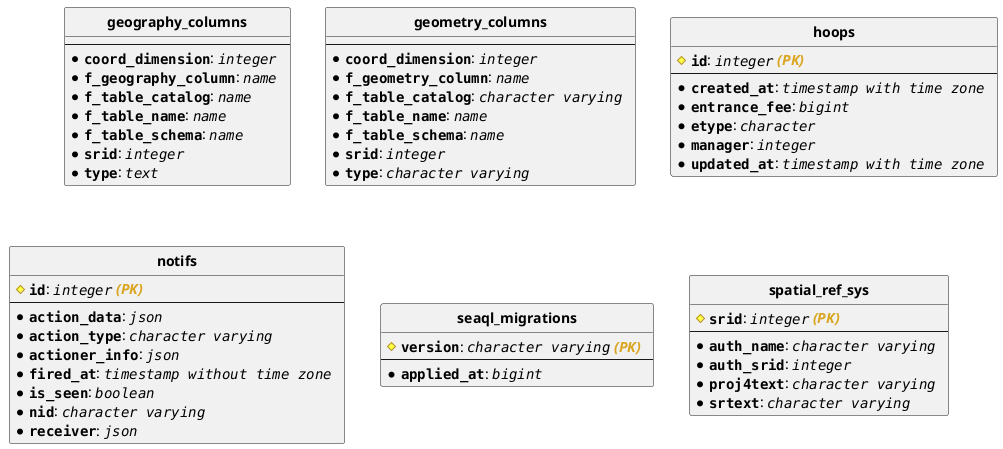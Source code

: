 @startuml

hide circle
skinparam linetype ortho

class "**geography_columns**" {
---
* <b>""coord_dimension""</b>: //""integer""  //
* <b>""f_geography_column""</b>: //""name""  //
* <b>""f_table_catalog""</b>: //""name""  //
* <b>""f_table_name""</b>: //""name""  //
* <b>""f_table_schema""</b>: //""name""  //
* <b>""srid""</b>: //""integer""  //
* <b>""type""</b>: //""text""  //
}

class "**geometry_columns**" {
---
* <b>""coord_dimension""</b>: //""integer""  //
* <b>""f_geometry_column""</b>: //""name""  //
* <b>""f_table_catalog""</b>: //""character varying""  //
* <b>""f_table_name""</b>: //""name""  //
* <b>""f_table_schema""</b>: //""name""  //
* <b>""srid""</b>: //""integer""  //
* <b>""type""</b>: //""character varying""  //
}

class "**hoops**" {
# <b>""id""</b>: //""integer"" <b><color:goldenrod>(PK) </color></b> //
---
* <b>""created_at""</b>: //""timestamp with time zone""  //
* <b>""entrance_fee""</b>: //""bigint""  //
* <b>""etype""</b>: //""character""  //
* <b>""manager""</b>: //""integer""  //
* <b>""updated_at""</b>: //""timestamp with time zone""  //
}

class "**notifs**" {
# <b>""id""</b>: //""integer"" <b><color:goldenrod>(PK) </color></b> //
---
* <b>""action_data""</b>: //""json""  //
* <b>""action_type""</b>: //""character varying""  //
* <b>""actioner_info""</b>: //""json""  //
* <b>""fired_at""</b>: //""timestamp without time zone""  //
* <b>""is_seen""</b>: //""boolean""  //
* <b>""nid""</b>: //""character varying""  //
* <b>""receiver""</b>: //""json""  //
}

class "**seaql_migrations**" {
# <b>""version""</b>: //""character varying"" <b><color:goldenrod>(PK) </color></b> //
---
* <b>""applied_at""</b>: //""bigint""  //
}

class "**spatial_ref_sys**" {
# <b>""srid""</b>: //""integer"" <b><color:goldenrod>(PK) </color></b> //
---
* <b>""auth_name""</b>: //""character varying""  //
* <b>""auth_srid""</b>: //""integer""  //
* <b>""proj4text""</b>: //""character varying""  //
* <b>""srtext""</b>: //""character varying""  //
}



@enduml

